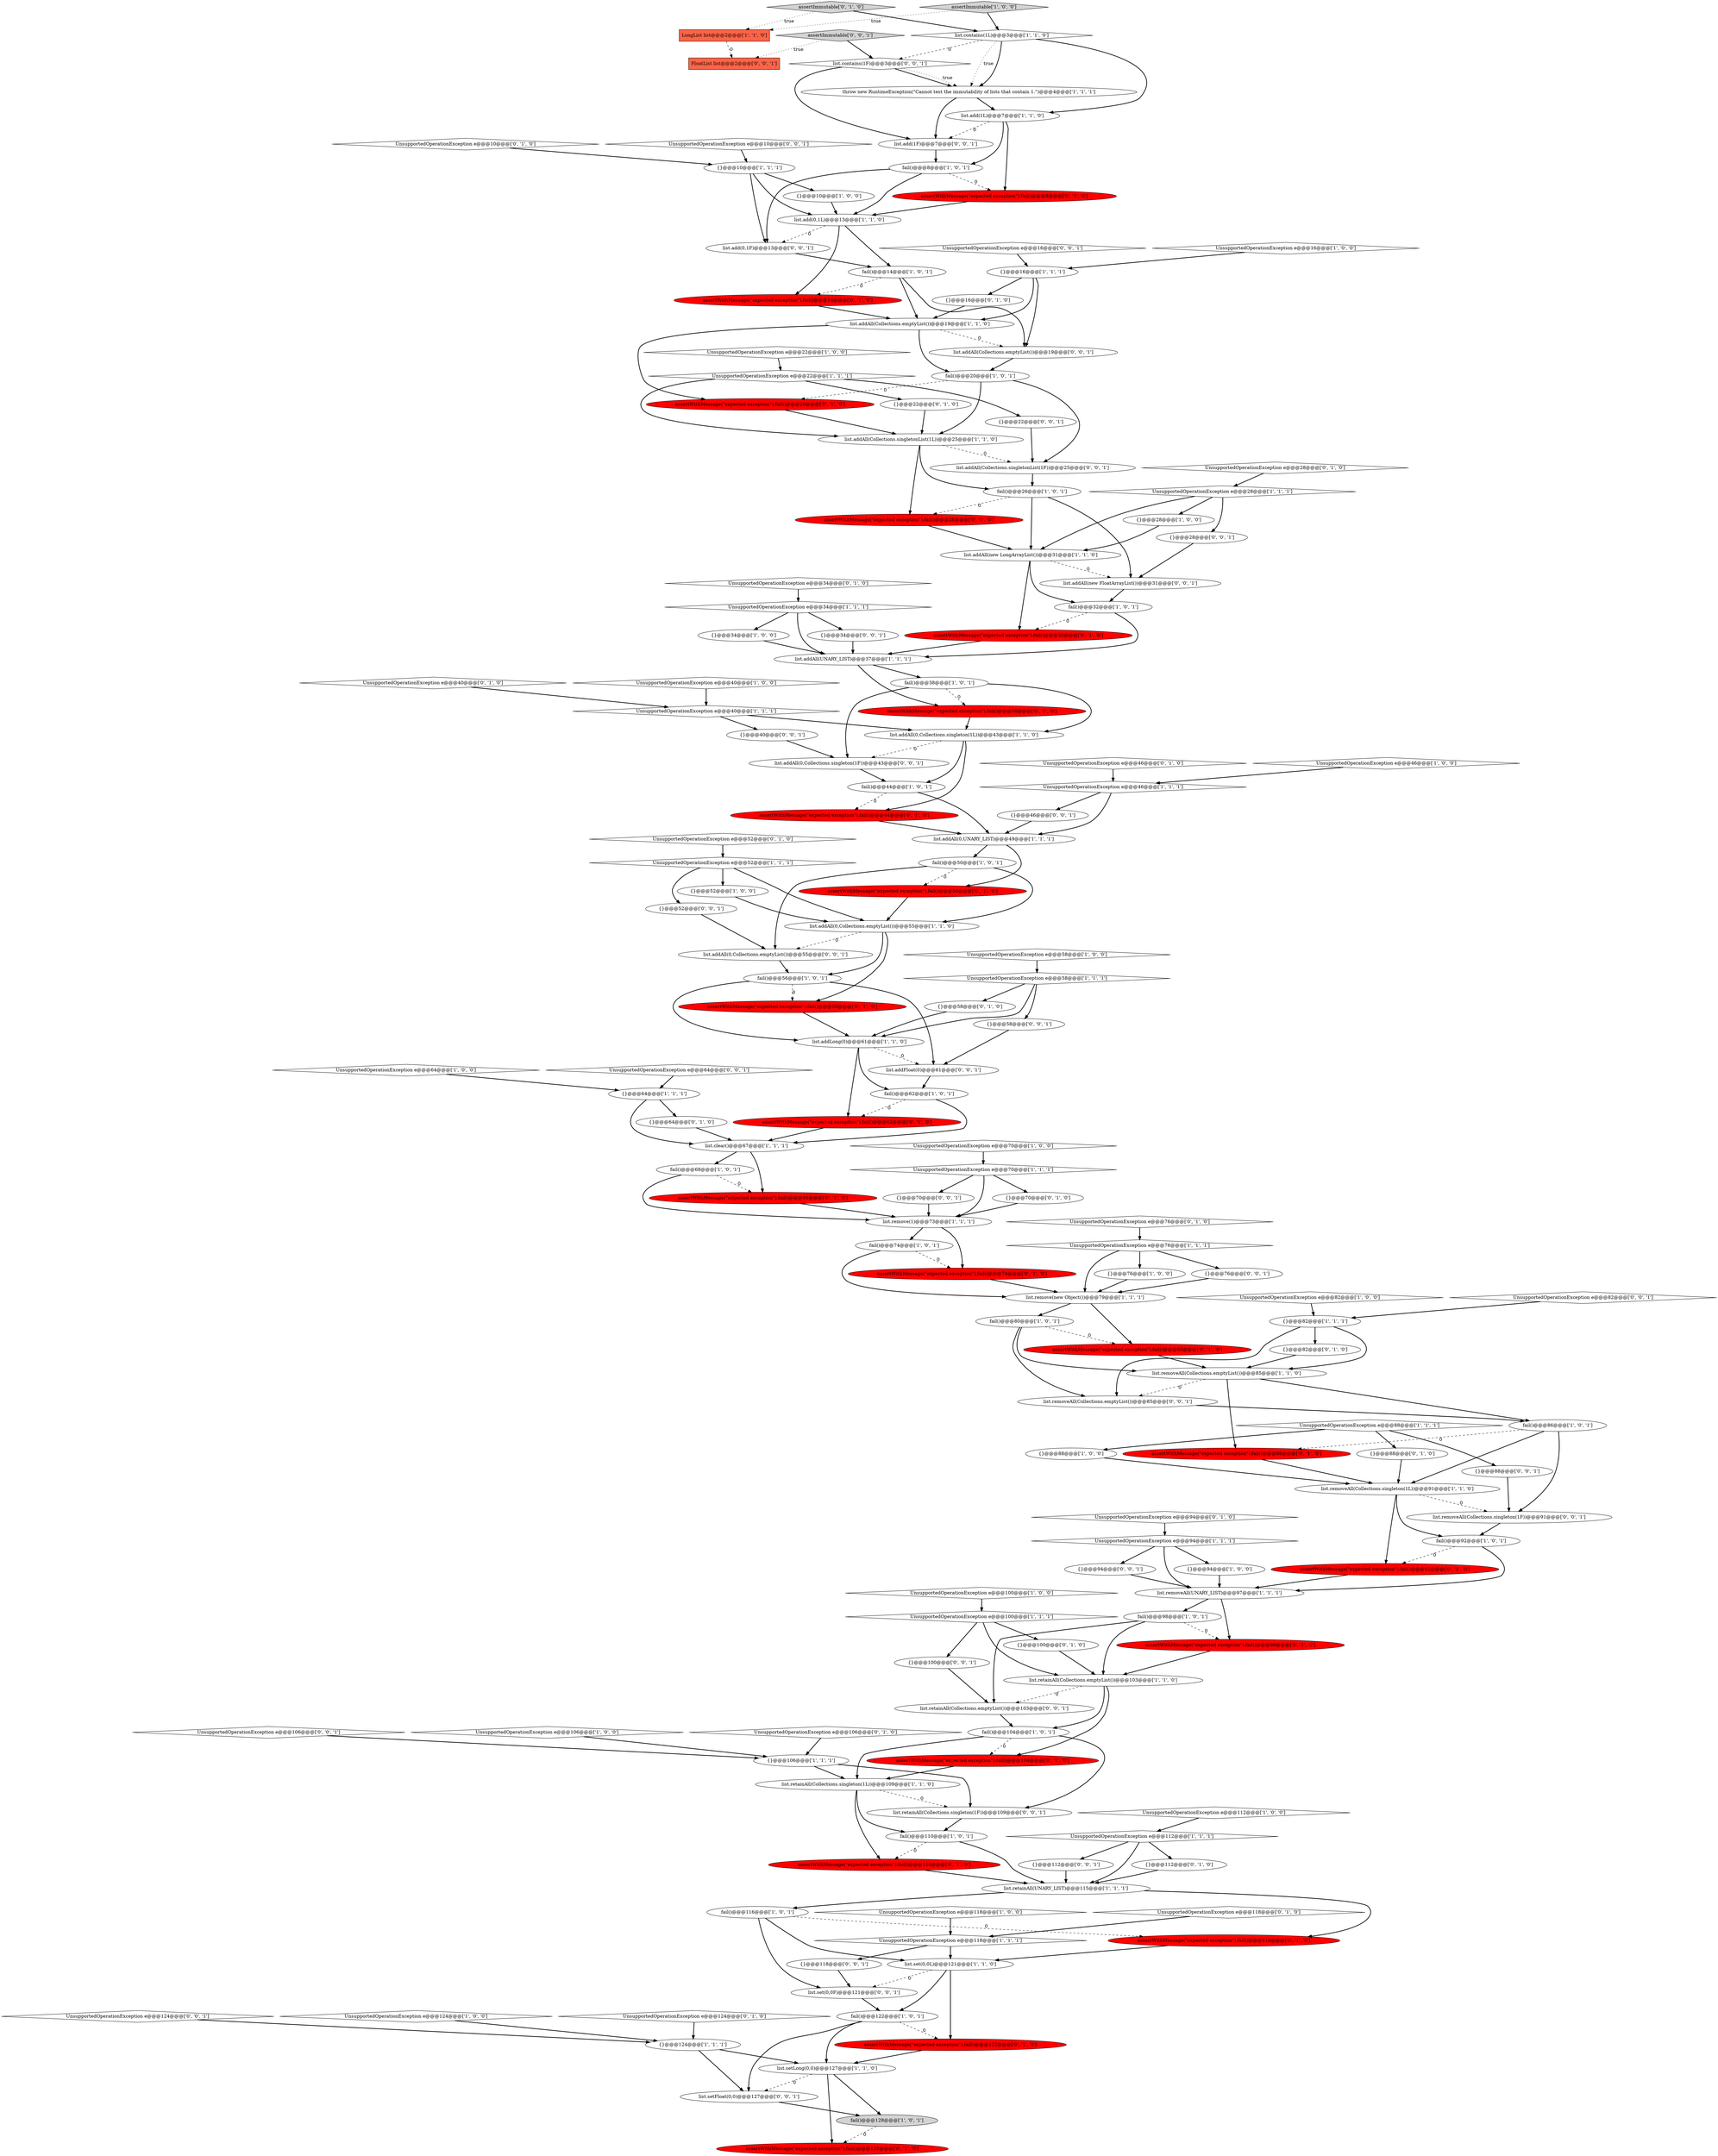 digraph {
62 [style = filled, label = "UnsupportedOperationException e@@@88@@@['1', '1', '1']", fillcolor = white, shape = diamond image = "AAA0AAABBB1BBB"];
157 [style = filled, label = "FloatList list@@@2@@@['0', '0', '1']", fillcolor = tomato, shape = box image = "AAA0AAABBB3BBB"];
28 [style = filled, label = "list.retainAll(UNARY_LIST)@@@115@@@['1', '1', '1']", fillcolor = white, shape = ellipse image = "AAA0AAABBB1BBB"];
15 [style = filled, label = "UnsupportedOperationException e@@@82@@@['1', '0', '0']", fillcolor = white, shape = diamond image = "AAA0AAABBB1BBB"];
115 [style = filled, label = "UnsupportedOperationException e@@@52@@@['0', '1', '0']", fillcolor = white, shape = diamond image = "AAA0AAABBB2BBB"];
48 [style = filled, label = "list.addAll(UNARY_LIST)@@@37@@@['1', '1', '1']", fillcolor = white, shape = ellipse image = "AAA0AAABBB1BBB"];
17 [style = filled, label = "UnsupportedOperationException e@@@58@@@['1', '0', '0']", fillcolor = white, shape = diamond image = "AAA0AAABBB1BBB"];
147 [style = filled, label = "list.set(0,0F)@@@121@@@['0', '0', '1']", fillcolor = white, shape = ellipse image = "AAA0AAABBB3BBB"];
3 [style = filled, label = "{}@@@34@@@['1', '0', '0']", fillcolor = white, shape = ellipse image = "AAA0AAABBB1BBB"];
91 [style = filled, label = "UnsupportedOperationException e@@@76@@@['0', '1', '0']", fillcolor = white, shape = diamond image = "AAA0AAABBB2BBB"];
149 [style = filled, label = "UnsupportedOperationException e@@@106@@@['0', '0', '1']", fillcolor = white, shape = diamond image = "AAA0AAABBB3BBB"];
2 [style = filled, label = "list.add(1L)@@@7@@@['1', '1', '0']", fillcolor = white, shape = ellipse image = "AAA0AAABBB1BBB"];
108 [style = filled, label = "UnsupportedOperationException e@@@118@@@['0', '1', '0']", fillcolor = white, shape = diamond image = "AAA0AAABBB2BBB"];
164 [style = filled, label = "list.retainAll(Collections.emptyList())@@@103@@@['0', '0', '1']", fillcolor = white, shape = ellipse image = "AAA0AAABBB3BBB"];
39 [style = filled, label = "{}@@@28@@@['1', '0', '0']", fillcolor = white, shape = ellipse image = "AAA0AAABBB1BBB"];
78 [style = filled, label = "{}@@@16@@@['1', '1', '1']", fillcolor = white, shape = ellipse image = "AAA0AAABBB1BBB"];
64 [style = filled, label = "list.clear()@@@67@@@['1', '1', '1']", fillcolor = white, shape = ellipse image = "AAA0AAABBB1BBB"];
83 [style = filled, label = "list.addLong(0)@@@61@@@['1', '1', '0']", fillcolor = white, shape = ellipse image = "AAA0AAABBB1BBB"];
18 [style = filled, label = "fail()@@@98@@@['1', '0', '1']", fillcolor = white, shape = ellipse image = "AAA0AAABBB1BBB"];
4 [style = filled, label = "fail()@@@68@@@['1', '0', '1']", fillcolor = white, shape = ellipse image = "AAA0AAABBB1BBB"];
105 [style = filled, label = "assertWithMessage(\"expected exception\").fail()@@@8@@@['0', '1', '0']", fillcolor = red, shape = ellipse image = "AAA1AAABBB2BBB"];
109 [style = filled, label = "assertWithMessage(\"expected exception\").fail()@@@128@@@['0', '1', '0']", fillcolor = red, shape = ellipse image = "AAA1AAABBB2BBB"];
160 [style = filled, label = "{}@@@28@@@['0', '0', '1']", fillcolor = white, shape = ellipse image = "AAA0AAABBB3BBB"];
129 [style = filled, label = "UnsupportedOperationException e@@@124@@@['0', '0', '1']", fillcolor = white, shape = diamond image = "AAA0AAABBB3BBB"];
6 [style = filled, label = "list.setLong(0,0)@@@127@@@['1', '1', '0']", fillcolor = white, shape = ellipse image = "AAA0AAABBB1BBB"];
45 [style = filled, label = "LongList list@@@2@@@['1', '1', '0']", fillcolor = tomato, shape = box image = "AAA0AAABBB1BBB"];
56 [style = filled, label = "UnsupportedOperationException e@@@118@@@['1', '0', '0']", fillcolor = white, shape = diamond image = "AAA0AAABBB1BBB"];
61 [style = filled, label = "UnsupportedOperationException e@@@40@@@['1', '1', '1']", fillcolor = white, shape = diamond image = "AAA0AAABBB1BBB"];
65 [style = filled, label = "fail()@@@38@@@['1', '0', '1']", fillcolor = white, shape = ellipse image = "AAA0AAABBB1BBB"];
113 [style = filled, label = "assertWithMessage(\"expected exception\").fail()@@@86@@@['0', '1', '0']", fillcolor = red, shape = ellipse image = "AAA1AAABBB2BBB"];
76 [style = filled, label = "fail()@@@8@@@['1', '0', '1']", fillcolor = white, shape = ellipse image = "AAA0AAABBB1BBB"];
153 [style = filled, label = "list.addAll(new FloatArrayList())@@@31@@@['0', '0', '1']", fillcolor = white, shape = ellipse image = "AAA0AAABBB3BBB"];
79 [style = filled, label = "fail()@@@104@@@['1', '0', '1']", fillcolor = white, shape = ellipse image = "AAA0AAABBB1BBB"];
143 [style = filled, label = "{}@@@70@@@['0', '0', '1']", fillcolor = white, shape = ellipse image = "AAA0AAABBB3BBB"];
90 [style = filled, label = "assertWithMessage(\"expected exception\").fail()@@@122@@@['0', '1', '0']", fillcolor = red, shape = ellipse image = "AAA1AAABBB2BBB"];
9 [style = filled, label = "UnsupportedOperationException e@@@34@@@['1', '1', '1']", fillcolor = white, shape = diamond image = "AAA0AAABBB1BBB"];
63 [style = filled, label = "{}@@@94@@@['1', '0', '0']", fillcolor = white, shape = ellipse image = "AAA0AAABBB1BBB"];
10 [style = filled, label = "fail()@@@50@@@['1', '0', '1']", fillcolor = white, shape = ellipse image = "AAA0AAABBB1BBB"];
86 [style = filled, label = "{}@@@58@@@['0', '1', '0']", fillcolor = white, shape = ellipse image = "AAA0AAABBB2BBB"];
14 [style = filled, label = "{}@@@10@@@['1', '0', '0']", fillcolor = white, shape = ellipse image = "AAA0AAABBB1BBB"];
103 [style = filled, label = "assertWithMessage(\"expected exception\").fail()@@@20@@@['0', '1', '0']", fillcolor = red, shape = ellipse image = "AAA1AAABBB2BBB"];
148 [style = filled, label = "{}@@@34@@@['0', '0', '1']", fillcolor = white, shape = ellipse image = "AAA0AAABBB3BBB"];
84 [style = filled, label = "fail()@@@74@@@['1', '0', '1']", fillcolor = white, shape = ellipse image = "AAA0AAABBB1BBB"];
66 [style = filled, label = "fail()@@@44@@@['1', '0', '1']", fillcolor = white, shape = ellipse image = "AAA0AAABBB1BBB"];
131 [style = filled, label = "{}@@@94@@@['0', '0', '1']", fillcolor = white, shape = ellipse image = "AAA0AAABBB3BBB"];
8 [style = filled, label = "UnsupportedOperationException e@@@22@@@['1', '0', '0']", fillcolor = white, shape = diamond image = "AAA0AAABBB1BBB"];
106 [style = filled, label = "UnsupportedOperationException e@@@40@@@['0', '1', '0']", fillcolor = white, shape = diamond image = "AAA0AAABBB2BBB"];
69 [style = filled, label = "UnsupportedOperationException e@@@16@@@['1', '0', '0']", fillcolor = white, shape = diamond image = "AAA0AAABBB1BBB"];
146 [style = filled, label = "list.retainAll(Collections.singleton(1F))@@@109@@@['0', '0', '1']", fillcolor = white, shape = ellipse image = "AAA0AAABBB3BBB"];
21 [style = filled, label = "list.addAll(Collections.singletonList(1L))@@@25@@@['1', '1', '0']", fillcolor = white, shape = ellipse image = "AAA0AAABBB1BBB"];
32 [style = filled, label = "throw new RuntimeException(\"Cannot test the immutability of lists that contain 1.\")@@@4@@@['1', '1', '1']", fillcolor = white, shape = ellipse image = "AAA0AAABBB1BBB"];
1 [style = filled, label = "list.retainAll(Collections.singleton(1L))@@@109@@@['1', '1', '0']", fillcolor = white, shape = ellipse image = "AAA0AAABBB1BBB"];
12 [style = filled, label = "list.remove(1)@@@73@@@['1', '1', '1']", fillcolor = white, shape = ellipse image = "AAA0AAABBB1BBB"];
85 [style = filled, label = "{}@@@64@@@['1', '1', '1']", fillcolor = white, shape = ellipse image = "AAA0AAABBB1BBB"];
36 [style = filled, label = "UnsupportedOperationException e@@@76@@@['1', '1', '1']", fillcolor = white, shape = diamond image = "AAA0AAABBB1BBB"];
112 [style = filled, label = "{}@@@88@@@['0', '1', '0']", fillcolor = white, shape = ellipse image = "AAA0AAABBB2BBB"];
22 [style = filled, label = "list.addAll(Collections.emptyList())@@@19@@@['1', '1', '0']", fillcolor = white, shape = ellipse image = "AAA0AAABBB1BBB"];
52 [style = filled, label = "fail()@@@32@@@['1', '0', '1']", fillcolor = white, shape = ellipse image = "AAA0AAABBB1BBB"];
41 [style = filled, label = "UnsupportedOperationException e@@@106@@@['1', '0', '0']", fillcolor = white, shape = diamond image = "AAA0AAABBB1BBB"];
60 [style = filled, label = "list.add(0,1L)@@@13@@@['1', '1', '0']", fillcolor = white, shape = ellipse image = "AAA0AAABBB1BBB"];
33 [style = filled, label = "{}@@@82@@@['1', '1', '1']", fillcolor = white, shape = ellipse image = "AAA0AAABBB1BBB"];
7 [style = filled, label = "fail()@@@20@@@['1', '0', '1']", fillcolor = white, shape = ellipse image = "AAA0AAABBB1BBB"];
102 [style = filled, label = "assertWithMessage(\"expected exception\").fail()@@@14@@@['0', '1', '0']", fillcolor = red, shape = ellipse image = "AAA1AAABBB2BBB"];
124 [style = filled, label = "assertWithMessage(\"expected exception\").fail()@@@68@@@['0', '1', '0']", fillcolor = red, shape = ellipse image = "AAA1AAABBB2BBB"];
95 [style = filled, label = "assertWithMessage(\"expected exception\").fail()@@@62@@@['0', '1', '0']", fillcolor = red, shape = ellipse image = "AAA1AAABBB2BBB"];
134 [style = filled, label = "UnsupportedOperationException e@@@10@@@['0', '0', '1']", fillcolor = white, shape = diamond image = "AAA0AAABBB3BBB"];
30 [style = filled, label = "UnsupportedOperationException e@@@46@@@['1', '1', '1']", fillcolor = white, shape = diamond image = "AAA0AAABBB1BBB"];
51 [style = filled, label = "UnsupportedOperationException e@@@70@@@['1', '0', '0']", fillcolor = white, shape = diamond image = "AAA0AAABBB1BBB"];
162 [style = filled, label = "list.addAll(0,Collections.emptyList())@@@55@@@['0', '0', '1']", fillcolor = white, shape = ellipse image = "AAA0AAABBB3BBB"];
114 [style = filled, label = "UnsupportedOperationException e@@@34@@@['0', '1', '0']", fillcolor = white, shape = diamond image = "AAA0AAABBB2BBB"];
89 [style = filled, label = "{}@@@22@@@['0', '1', '0']", fillcolor = white, shape = ellipse image = "AAA0AAABBB2BBB"];
141 [style = filled, label = "{}@@@118@@@['0', '0', '1']", fillcolor = white, shape = ellipse image = "AAA0AAABBB3BBB"];
118 [style = filled, label = "assertWithMessage(\"expected exception\").fail()@@@50@@@['0', '1', '0']", fillcolor = red, shape = ellipse image = "AAA1AAABBB2BBB"];
50 [style = filled, label = "list.addAll(0,UNARY_LIST)@@@49@@@['1', '1', '1']", fillcolor = white, shape = ellipse image = "AAA0AAABBB1BBB"];
119 [style = filled, label = "assertWithMessage(\"expected exception\").fail()@@@38@@@['0', '1', '0']", fillcolor = red, shape = ellipse image = "AAA1AAABBB2BBB"];
152 [style = filled, label = "{}@@@46@@@['0', '0', '1']", fillcolor = white, shape = ellipse image = "AAA0AAABBB3BBB"];
158 [style = filled, label = "list.setFloat(0,0)@@@127@@@['0', '0', '1']", fillcolor = white, shape = ellipse image = "AAA0AAABBB3BBB"];
54 [style = filled, label = "{}@@@124@@@['1', '1', '1']", fillcolor = white, shape = ellipse image = "AAA0AAABBB1BBB"];
47 [style = filled, label = "UnsupportedOperationException e@@@124@@@['1', '0', '0']", fillcolor = white, shape = diamond image = "AAA0AAABBB1BBB"];
127 [style = filled, label = "assertWithMessage(\"expected exception\").fail()@@@26@@@['0', '1', '0']", fillcolor = red, shape = ellipse image = "AAA1AAABBB2BBB"];
20 [style = filled, label = "fail()@@@122@@@['1', '0', '1']", fillcolor = white, shape = ellipse image = "AAA0AAABBB1BBB"];
49 [style = filled, label = "list.removeAll(UNARY_LIST)@@@97@@@['1', '1', '1']", fillcolor = white, shape = ellipse image = "AAA0AAABBB1BBB"];
13 [style = filled, label = "fail()@@@110@@@['1', '0', '1']", fillcolor = white, shape = ellipse image = "AAA0AAABBB1BBB"];
155 [style = filled, label = "list.add(0,1F)@@@13@@@['0', '0', '1']", fillcolor = white, shape = ellipse image = "AAA0AAABBB3BBB"];
82 [style = filled, label = "fail()@@@56@@@['1', '0', '1']", fillcolor = white, shape = ellipse image = "AAA0AAABBB1BBB"];
46 [style = filled, label = "{}@@@52@@@['1', '0', '0']", fillcolor = white, shape = ellipse image = "AAA0AAABBB1BBB"];
137 [style = filled, label = "UnsupportedOperationException e@@@64@@@['0', '0', '1']", fillcolor = white, shape = diamond image = "AAA0AAABBB3BBB"];
120 [style = filled, label = "assertWithMessage(\"expected exception\").fail()@@@98@@@['0', '1', '0']", fillcolor = red, shape = ellipse image = "AAA1AAABBB2BBB"];
74 [style = filled, label = "list.addAll(0,Collections.singleton(1L))@@@43@@@['1', '1', '0']", fillcolor = white, shape = ellipse image = "AAA0AAABBB1BBB"];
5 [style = filled, label = "{}@@@76@@@['1', '0', '0']", fillcolor = white, shape = ellipse image = "AAA0AAABBB1BBB"];
70 [style = filled, label = "list.removeAll(Collections.emptyList())@@@85@@@['1', '1', '0']", fillcolor = white, shape = ellipse image = "AAA0AAABBB1BBB"];
57 [style = filled, label = "fail()@@@14@@@['1', '0', '1']", fillcolor = white, shape = ellipse image = "AAA0AAABBB1BBB"];
19 [style = filled, label = "list.set(0,0L)@@@121@@@['1', '1', '0']", fillcolor = white, shape = ellipse image = "AAA0AAABBB1BBB"];
87 [style = filled, label = "{}@@@16@@@['0', '1', '0']", fillcolor = white, shape = ellipse image = "AAA0AAABBB2BBB"];
121 [style = filled, label = "UnsupportedOperationException e@@@106@@@['0', '1', '0']", fillcolor = white, shape = diamond image = "AAA0AAABBB2BBB"];
163 [style = filled, label = "list.add(1F)@@@7@@@['0', '0', '1']", fillcolor = white, shape = ellipse image = "AAA0AAABBB3BBB"];
100 [style = filled, label = "assertImmutable['0', '1', '0']", fillcolor = lightgray, shape = diamond image = "AAA0AAABBB2BBB"];
67 [style = filled, label = "fail()@@@62@@@['1', '0', '1']", fillcolor = white, shape = ellipse image = "AAA0AAABBB1BBB"];
88 [style = filled, label = "UnsupportedOperationException e@@@10@@@['0', '1', '0']", fillcolor = white, shape = diamond image = "AAA0AAABBB2BBB"];
156 [style = filled, label = "list.addAll(Collections.emptyList())@@@19@@@['0', '0', '1']", fillcolor = white, shape = ellipse image = "AAA0AAABBB3BBB"];
139 [style = filled, label = "{}@@@58@@@['0', '0', '1']", fillcolor = white, shape = ellipse image = "AAA0AAABBB3BBB"];
11 [style = filled, label = "list.addAll(new LongArrayList())@@@31@@@['1', '1', '0']", fillcolor = white, shape = ellipse image = "AAA0AAABBB1BBB"];
97 [style = filled, label = "UnsupportedOperationException e@@@94@@@['0', '1', '0']", fillcolor = white, shape = diamond image = "AAA0AAABBB2BBB"];
101 [style = filled, label = "assertWithMessage(\"expected exception\").fail()@@@56@@@['0', '1', '0']", fillcolor = red, shape = ellipse image = "AAA1AAABBB2BBB"];
26 [style = filled, label = "list.remove(new Object())@@@79@@@['1', '1', '1']", fillcolor = white, shape = ellipse image = "AAA0AAABBB1BBB"];
37 [style = filled, label = "fail()@@@80@@@['1', '0', '1']", fillcolor = white, shape = ellipse image = "AAA0AAABBB1BBB"];
53 [style = filled, label = "UnsupportedOperationException e@@@52@@@['1', '1', '1']", fillcolor = white, shape = diamond image = "AAA0AAABBB1BBB"];
93 [style = filled, label = "UnsupportedOperationException e@@@28@@@['0', '1', '0']", fillcolor = white, shape = diamond image = "AAA0AAABBB2BBB"];
125 [style = filled, label = "assertWithMessage(\"expected exception\").fail()@@@80@@@['0', '1', '0']", fillcolor = red, shape = ellipse image = "AAA1AAABBB2BBB"];
44 [style = filled, label = "fail()@@@116@@@['1', '0', '1']", fillcolor = white, shape = ellipse image = "AAA0AAABBB1BBB"];
68 [style = filled, label = "list.contains(1L)@@@3@@@['1', '1', '0']", fillcolor = white, shape = diamond image = "AAA0AAABBB1BBB"];
130 [style = filled, label = "UnsupportedOperationException e@@@16@@@['0', '0', '1']", fillcolor = white, shape = diamond image = "AAA0AAABBB3BBB"];
34 [style = filled, label = "UnsupportedOperationException e@@@22@@@['1', '1', '1']", fillcolor = white, shape = diamond image = "AAA0AAABBB1BBB"];
128 [style = filled, label = "list.removeAll(Collections.singleton(1F))@@@91@@@['0', '0', '1']", fillcolor = white, shape = ellipse image = "AAA0AAABBB3BBB"];
73 [style = filled, label = "UnsupportedOperationException e@@@70@@@['1', '1', '1']", fillcolor = white, shape = diamond image = "AAA0AAABBB1BBB"];
154 [style = filled, label = "assertImmutable['0', '0', '1']", fillcolor = lightgray, shape = diamond image = "AAA0AAABBB3BBB"];
94 [style = filled, label = "assertWithMessage(\"expected exception\").fail()@@@116@@@['0', '1', '0']", fillcolor = red, shape = ellipse image = "AAA1AAABBB2BBB"];
150 [style = filled, label = "list.addAll(Collections.singletonList(1F))@@@25@@@['0', '0', '1']", fillcolor = white, shape = ellipse image = "AAA0AAABBB3BBB"];
126 [style = filled, label = "assertWithMessage(\"expected exception\").fail()@@@104@@@['0', '1', '0']", fillcolor = red, shape = ellipse image = "AAA1AAABBB2BBB"];
35 [style = filled, label = "UnsupportedOperationException e@@@64@@@['1', '0', '0']", fillcolor = white, shape = diamond image = "AAA0AAABBB1BBB"];
55 [style = filled, label = "fail()@@@128@@@['1', '0', '1']", fillcolor = lightgray, shape = ellipse image = "AAA0AAABBB1BBB"];
144 [style = filled, label = "{}@@@88@@@['0', '0', '1']", fillcolor = white, shape = ellipse image = "AAA0AAABBB3BBB"];
161 [style = filled, label = "{}@@@112@@@['0', '0', '1']", fillcolor = white, shape = ellipse image = "AAA0AAABBB3BBB"];
40 [style = filled, label = "assertImmutable['1', '0', '0']", fillcolor = lightgray, shape = diamond image = "AAA0AAABBB1BBB"];
29 [style = filled, label = "{}@@@10@@@['1', '1', '1']", fillcolor = white, shape = ellipse image = "AAA0AAABBB1BBB"];
96 [style = filled, label = "assertWithMessage(\"expected exception\").fail()@@@110@@@['0', '1', '0']", fillcolor = red, shape = ellipse image = "AAA1AAABBB2BBB"];
116 [style = filled, label = "{}@@@64@@@['0', '1', '0']", fillcolor = white, shape = ellipse image = "AAA0AAABBB2BBB"];
151 [style = filled, label = "list.addAll(0,Collections.singleton(1F))@@@43@@@['0', '0', '1']", fillcolor = white, shape = ellipse image = "AAA0AAABBB3BBB"];
38 [style = filled, label = "UnsupportedOperationException e@@@112@@@['1', '0', '0']", fillcolor = white, shape = diamond image = "AAA0AAABBB1BBB"];
117 [style = filled, label = "UnsupportedOperationException e@@@124@@@['0', '1', '0']", fillcolor = white, shape = diamond image = "AAA0AAABBB2BBB"];
58 [style = filled, label = "fail()@@@86@@@['1', '0', '1']", fillcolor = white, shape = ellipse image = "AAA0AAABBB1BBB"];
42 [style = filled, label = "UnsupportedOperationException e@@@100@@@['1', '0', '0']", fillcolor = white, shape = diamond image = "AAA0AAABBB1BBB"];
133 [style = filled, label = "{}@@@40@@@['0', '0', '1']", fillcolor = white, shape = ellipse image = "AAA0AAABBB3BBB"];
136 [style = filled, label = "{}@@@52@@@['0', '0', '1']", fillcolor = white, shape = ellipse image = "AAA0AAABBB3BBB"];
92 [style = filled, label = "{}@@@70@@@['0', '1', '0']", fillcolor = white, shape = ellipse image = "AAA0AAABBB2BBB"];
122 [style = filled, label = "assertWithMessage(\"expected exception\").fail()@@@74@@@['0', '1', '0']", fillcolor = red, shape = ellipse image = "AAA1AAABBB2BBB"];
104 [style = filled, label = "{}@@@100@@@['0', '1', '0']", fillcolor = white, shape = ellipse image = "AAA0AAABBB2BBB"];
142 [style = filled, label = "{}@@@22@@@['0', '0', '1']", fillcolor = white, shape = ellipse image = "AAA0AAABBB3BBB"];
132 [style = filled, label = "{}@@@76@@@['0', '0', '1']", fillcolor = white, shape = ellipse image = "AAA0AAABBB3BBB"];
135 [style = filled, label = "UnsupportedOperationException e@@@82@@@['0', '0', '1']", fillcolor = white, shape = diamond image = "AAA0AAABBB3BBB"];
111 [style = filled, label = "assertWithMessage(\"expected exception\").fail()@@@92@@@['0', '1', '0']", fillcolor = red, shape = ellipse image = "AAA1AAABBB2BBB"];
107 [style = filled, label = "assertWithMessage(\"expected exception\").fail()@@@32@@@['0', '1', '0']", fillcolor = red, shape = ellipse image = "AAA1AAABBB2BBB"];
110 [style = filled, label = "assertWithMessage(\"expected exception\").fail()@@@44@@@['0', '1', '0']", fillcolor = red, shape = ellipse image = "AAA1AAABBB2BBB"];
75 [style = filled, label = "UnsupportedOperationException e@@@112@@@['1', '1', '1']", fillcolor = white, shape = diamond image = "AAA0AAABBB1BBB"];
25 [style = filled, label = "UnsupportedOperationException e@@@58@@@['1', '1', '1']", fillcolor = white, shape = diamond image = "AAA0AAABBB1BBB"];
77 [style = filled, label = "UnsupportedOperationException e@@@94@@@['1', '1', '1']", fillcolor = white, shape = diamond image = "AAA0AAABBB1BBB"];
43 [style = filled, label = "list.retainAll(Collections.emptyList())@@@103@@@['1', '1', '0']", fillcolor = white, shape = ellipse image = "AAA0AAABBB1BBB"];
138 [style = filled, label = "list.removeAll(Collections.emptyList())@@@85@@@['0', '0', '1']", fillcolor = white, shape = ellipse image = "AAA0AAABBB3BBB"];
71 [style = filled, label = "UnsupportedOperationException e@@@118@@@['1', '1', '1']", fillcolor = white, shape = diamond image = "AAA0AAABBB1BBB"];
72 [style = filled, label = "UnsupportedOperationException e@@@100@@@['1', '1', '1']", fillcolor = white, shape = diamond image = "AAA0AAABBB1BBB"];
23 [style = filled, label = "UnsupportedOperationException e@@@46@@@['1', '0', '0']", fillcolor = white, shape = diamond image = "AAA0AAABBB1BBB"];
16 [style = filled, label = "fail()@@@92@@@['1', '0', '1']", fillcolor = white, shape = ellipse image = "AAA0AAABBB1BBB"];
99 [style = filled, label = "{}@@@112@@@['0', '1', '0']", fillcolor = white, shape = ellipse image = "AAA0AAABBB2BBB"];
80 [style = filled, label = "{}@@@106@@@['1', '1', '1']", fillcolor = white, shape = ellipse image = "AAA0AAABBB1BBB"];
159 [style = filled, label = "list.addFloat(0)@@@61@@@['0', '0', '1']", fillcolor = white, shape = ellipse image = "AAA0AAABBB3BBB"];
81 [style = filled, label = "UnsupportedOperationException e@@@28@@@['1', '1', '1']", fillcolor = white, shape = diamond image = "AAA0AAABBB1BBB"];
0 [style = filled, label = "list.addAll(0,Collections.emptyList())@@@55@@@['1', '1', '0']", fillcolor = white, shape = ellipse image = "AAA0AAABBB1BBB"];
98 [style = filled, label = "{}@@@82@@@['0', '1', '0']", fillcolor = white, shape = ellipse image = "AAA0AAABBB2BBB"];
123 [style = filled, label = "UnsupportedOperationException e@@@46@@@['0', '1', '0']", fillcolor = white, shape = diamond image = "AAA0AAABBB2BBB"];
140 [style = filled, label = "list.contains(1F)@@@3@@@['0', '0', '1']", fillcolor = white, shape = diamond image = "AAA0AAABBB3BBB"];
31 [style = filled, label = "UnsupportedOperationException e@@@40@@@['1', '0', '0']", fillcolor = white, shape = diamond image = "AAA0AAABBB1BBB"];
145 [style = filled, label = "{}@@@100@@@['0', '0', '1']", fillcolor = white, shape = ellipse image = "AAA0AAABBB3BBB"];
59 [style = filled, label = "list.removeAll(Collections.singleton(1L))@@@91@@@['1', '1', '0']", fillcolor = white, shape = ellipse image = "AAA0AAABBB1BBB"];
24 [style = filled, label = "{}@@@88@@@['1', '0', '0']", fillcolor = white, shape = ellipse image = "AAA0AAABBB1BBB"];
27 [style = filled, label = "fail()@@@26@@@['1', '0', '1']", fillcolor = white, shape = ellipse image = "AAA0AAABBB1BBB"];
16->111 [style = dashed, label="0"];
17->25 [style = bold, label=""];
12->84 [style = bold, label=""];
79->1 [style = bold, label=""];
150->27 [style = bold, label=""];
94->19 [style = bold, label=""];
18->120 [style = dashed, label="0"];
46->0 [style = bold, label=""];
77->131 [style = bold, label=""];
57->156 [style = bold, label=""];
31->61 [style = bold, label=""];
44->19 [style = bold, label=""];
73->12 [style = bold, label=""];
83->159 [style = dashed, label="0"];
70->113 [style = bold, label=""];
30->152 [style = bold, label=""];
33->138 [style = bold, label=""];
148->48 [style = bold, label=""];
83->95 [style = bold, label=""];
130->78 [style = bold, label=""];
141->147 [style = bold, label=""];
69->78 [style = bold, label=""];
1->13 [style = bold, label=""];
22->103 [style = bold, label=""];
162->82 [style = bold, label=""];
147->20 [style = bold, label=""];
20->158 [style = bold, label=""];
140->32 [style = bold, label=""];
153->52 [style = bold, label=""];
104->43 [style = bold, label=""];
76->60 [style = bold, label=""];
140->163 [style = bold, label=""];
62->112 [style = bold, label=""];
41->80 [style = bold, label=""];
19->90 [style = bold, label=""];
16->49 [style = bold, label=""];
66->110 [style = dashed, label="0"];
66->50 [style = bold, label=""];
59->111 [style = bold, label=""];
50->10 [style = bold, label=""];
82->159 [style = bold, label=""];
29->14 [style = bold, label=""];
112->59 [style = bold, label=""];
154->140 [style = bold, label=""];
54->6 [style = bold, label=""];
96->28 [style = bold, label=""];
58->59 [style = bold, label=""];
117->54 [style = bold, label=""];
58->113 [style = dashed, label="0"];
54->158 [style = bold, label=""];
27->127 [style = dashed, label="0"];
127->11 [style = bold, label=""];
22->156 [style = dashed, label="0"];
101->83 [style = bold, label=""];
91->36 [style = bold, label=""];
108->71 [style = bold, label=""];
61->74 [style = bold, label=""];
8->34 [style = bold, label=""];
110->50 [style = bold, label=""];
19->147 [style = dashed, label="0"];
24->59 [style = bold, label=""];
23->30 [style = bold, label=""];
67->64 [style = bold, label=""];
102->22 [style = bold, label=""];
29->60 [style = bold, label=""];
25->139 [style = bold, label=""];
73->143 [style = bold, label=""];
68->32 [style = bold, label=""];
65->74 [style = bold, label=""];
134->29 [style = bold, label=""];
34->142 [style = bold, label=""];
158->55 [style = bold, label=""];
84->122 [style = dashed, label="0"];
19->20 [style = bold, label=""];
56->71 [style = bold, label=""];
85->64 [style = bold, label=""];
74->110 [style = bold, label=""];
65->151 [style = bold, label=""];
107->48 [style = bold, label=""];
9->48 [style = bold, label=""];
43->164 [style = dashed, label="0"];
14->60 [style = bold, label=""];
75->28 [style = bold, label=""];
42->72 [style = bold, label=""];
151->66 [style = bold, label=""];
85->116 [style = bold, label=""];
37->125 [style = dashed, label="0"];
1->146 [style = dashed, label="0"];
118->0 [style = bold, label=""];
22->7 [style = bold, label=""];
2->163 [style = dashed, label="0"];
60->102 [style = bold, label=""];
72->43 [style = bold, label=""];
154->157 [style = dotted, label="true"];
133->151 [style = bold, label=""];
164->79 [style = bold, label=""];
92->12 [style = bold, label=""];
131->49 [style = bold, label=""];
55->109 [style = dashed, label="0"];
80->146 [style = bold, label=""];
68->140 [style = dashed, label="0"];
60->57 [style = bold, label=""];
27->11 [style = bold, label=""];
47->54 [style = bold, label=""];
75->161 [style = bold, label=""];
25->83 [style = bold, label=""];
145->164 [style = bold, label=""];
67->95 [style = dashed, label="0"];
52->48 [style = bold, label=""];
10->0 [style = bold, label=""];
34->89 [style = bold, label=""];
49->18 [style = bold, label=""];
11->107 [style = bold, label=""];
116->64 [style = bold, label=""];
137->85 [style = bold, label=""];
74->151 [style = dashed, label="0"];
122->26 [style = bold, label=""];
51->73 [style = bold, label=""];
146->13 [style = bold, label=""];
26->37 [style = bold, label=""];
124->12 [style = bold, label=""];
12->122 [style = bold, label=""];
83->67 [style = bold, label=""];
81->160 [style = bold, label=""];
48->119 [style = bold, label=""];
0->101 [style = bold, label=""];
161->28 [style = bold, label=""];
72->145 [style = bold, label=""];
44->147 [style = bold, label=""];
10->162 [style = bold, label=""];
99->28 [style = bold, label=""];
71->19 [style = bold, label=""];
64->124 [style = bold, label=""];
18->164 [style = bold, label=""];
76->155 [style = bold, label=""];
27->153 [style = bold, label=""];
52->107 [style = dashed, label="0"];
49->120 [style = bold, label=""];
15->33 [style = bold, label=""];
136->162 [style = bold, label=""];
57->102 [style = dashed, label="0"];
1->96 [style = bold, label=""];
70->138 [style = dashed, label="0"];
81->39 [style = bold, label=""];
89->21 [style = bold, label=""];
21->27 [style = bold, label=""];
32->163 [style = bold, label=""];
78->87 [style = bold, label=""];
62->144 [style = bold, label=""];
115->53 [style = bold, label=""];
5->26 [style = bold, label=""];
77->63 [style = bold, label=""];
45->157 [style = dashed, label="0"];
114->9 [style = bold, label=""];
61->133 [style = bold, label=""];
60->155 [style = dashed, label="0"];
156->7 [style = bold, label=""];
11->153 [style = dashed, label="0"];
21->127 [style = bold, label=""];
81->11 [style = bold, label=""];
73->92 [style = bold, label=""];
71->141 [style = bold, label=""];
87->22 [style = bold, label=""];
100->68 [style = bold, label=""];
86->83 [style = bold, label=""];
26->125 [style = bold, label=""];
30->50 [style = bold, label=""];
90->6 [style = bold, label=""];
33->70 [style = bold, label=""];
140->32 [style = dotted, label="true"];
82->83 [style = bold, label=""];
76->105 [style = dashed, label="0"];
2->105 [style = bold, label=""];
74->66 [style = bold, label=""];
6->55 [style = bold, label=""];
53->46 [style = bold, label=""];
29->155 [style = bold, label=""];
135->33 [style = bold, label=""];
113->59 [style = bold, label=""];
97->77 [style = bold, label=""];
120->43 [style = bold, label=""];
126->1 [style = bold, label=""];
7->103 [style = dashed, label="0"];
128->16 [style = bold, label=""];
62->24 [style = bold, label=""];
20->90 [style = dashed, label="0"];
142->150 [style = bold, label=""];
95->64 [style = bold, label=""];
98->70 [style = bold, label=""];
37->70 [style = bold, label=""];
40->68 [style = bold, label=""];
129->54 [style = bold, label=""];
59->128 [style = dashed, label="0"];
4->12 [style = bold, label=""];
9->3 [style = bold, label=""];
111->49 [style = bold, label=""];
36->5 [style = bold, label=""];
21->150 [style = dashed, label="0"];
84->26 [style = bold, label=""];
163->76 [style = bold, label=""];
64->4 [style = bold, label=""];
25->86 [style = bold, label=""];
78->156 [style = bold, label=""];
121->80 [style = bold, label=""];
105->60 [style = bold, label=""];
28->94 [style = bold, label=""];
34->21 [style = bold, label=""];
65->119 [style = dashed, label="0"];
53->0 [style = bold, label=""];
37->138 [style = bold, label=""];
38->75 [style = bold, label=""];
100->45 [style = dotted, label="true"];
68->32 [style = dotted, label="true"];
13->96 [style = dashed, label="0"];
152->50 [style = bold, label=""];
7->150 [style = bold, label=""];
82->101 [style = dashed, label="0"];
2->76 [style = bold, label=""];
103->21 [style = bold, label=""];
63->49 [style = bold, label=""];
88->29 [style = bold, label=""];
0->162 [style = dashed, label="0"];
77->49 [style = bold, label=""];
119->74 [style = bold, label=""];
139->159 [style = bold, label=""];
79->126 [style = dashed, label="0"];
59->16 [style = bold, label=""];
11->52 [style = bold, label=""];
20->6 [style = bold, label=""];
36->26 [style = bold, label=""];
50->118 [style = bold, label=""];
144->128 [style = bold, label=""];
106->61 [style = bold, label=""];
39->11 [style = bold, label=""];
93->81 [style = bold, label=""];
32->2 [style = bold, label=""];
123->30 [style = bold, label=""];
79->146 [style = bold, label=""];
6->158 [style = dashed, label="0"];
125->70 [style = bold, label=""];
159->67 [style = bold, label=""];
36->132 [style = bold, label=""];
43->79 [style = bold, label=""];
3->48 [style = bold, label=""];
70->58 [style = bold, label=""];
9->148 [style = bold, label=""];
53->136 [style = bold, label=""];
18->43 [style = bold, label=""];
160->153 [style = bold, label=""];
35->85 [style = bold, label=""];
132->26 [style = bold, label=""];
58->128 [style = bold, label=""];
149->80 [style = bold, label=""];
44->94 [style = dashed, label="0"];
33->98 [style = bold, label=""];
68->2 [style = bold, label=""];
43->126 [style = bold, label=""];
72->104 [style = bold, label=""];
28->44 [style = bold, label=""];
138->58 [style = bold, label=""];
75->99 [style = bold, label=""];
7->21 [style = bold, label=""];
80->1 [style = bold, label=""];
10->118 [style = dashed, label="0"];
48->65 [style = bold, label=""];
143->12 [style = bold, label=""];
57->22 [style = bold, label=""];
40->45 [style = dotted, label="true"];
0->82 [style = bold, label=""];
78->22 [style = bold, label=""];
4->124 [style = dashed, label="0"];
13->28 [style = bold, label=""];
155->57 [style = bold, label=""];
6->109 [style = bold, label=""];
}
